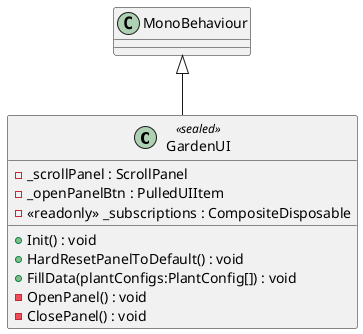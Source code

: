 @startuml
class GardenUI <<sealed>> {
    - _scrollPanel : ScrollPanel
    - _openPanelBtn : PulledUIItem
    - <<readonly>> _subscriptions : CompositeDisposable
    + Init() : void
    + HardResetPanelToDefault() : void
    + FillData(plantConfigs:PlantConfig[]) : void
    - OpenPanel() : void
    - ClosePanel() : void
}
MonoBehaviour <|-- GardenUI
@enduml
